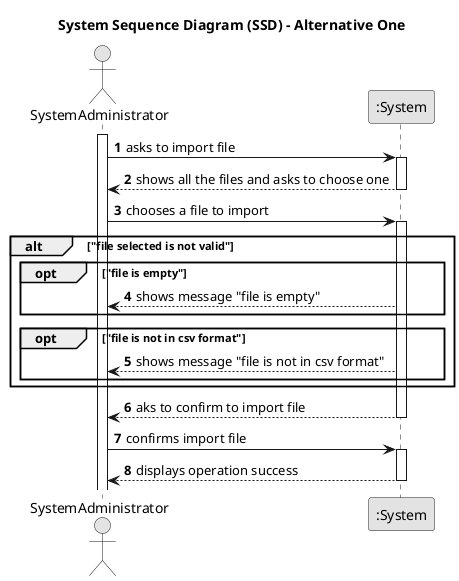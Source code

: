 @startuml
skinparam monochrome true
skinparam packageStyle rectangle
skinparam shadowing false

title System Sequence Diagram (SSD) - Alternative One

autonumber

actor SystemAdministrator as Employee
participant ":System" as System

activate Employee

    Employee -> System : asks to import file
    activate System

        System --> Employee : shows all the files and asks to choose one
    deactivate System

    Employee -> System : chooses a file to import
    activate System

alt "file selected is not valid"

opt "file is empty"
        System --> Employee : shows message "file is empty"
end opt

opt "file is not in csv format"
    System --> Employee : shows message "file is not in csv format"
end opt
end alt

        System --> Employee : aks to confirm to import file
    deactivate System

    Employee -> System : confirms import file
    activate System

        System --> Employee : displays operation success
    deactivate System


@enduml